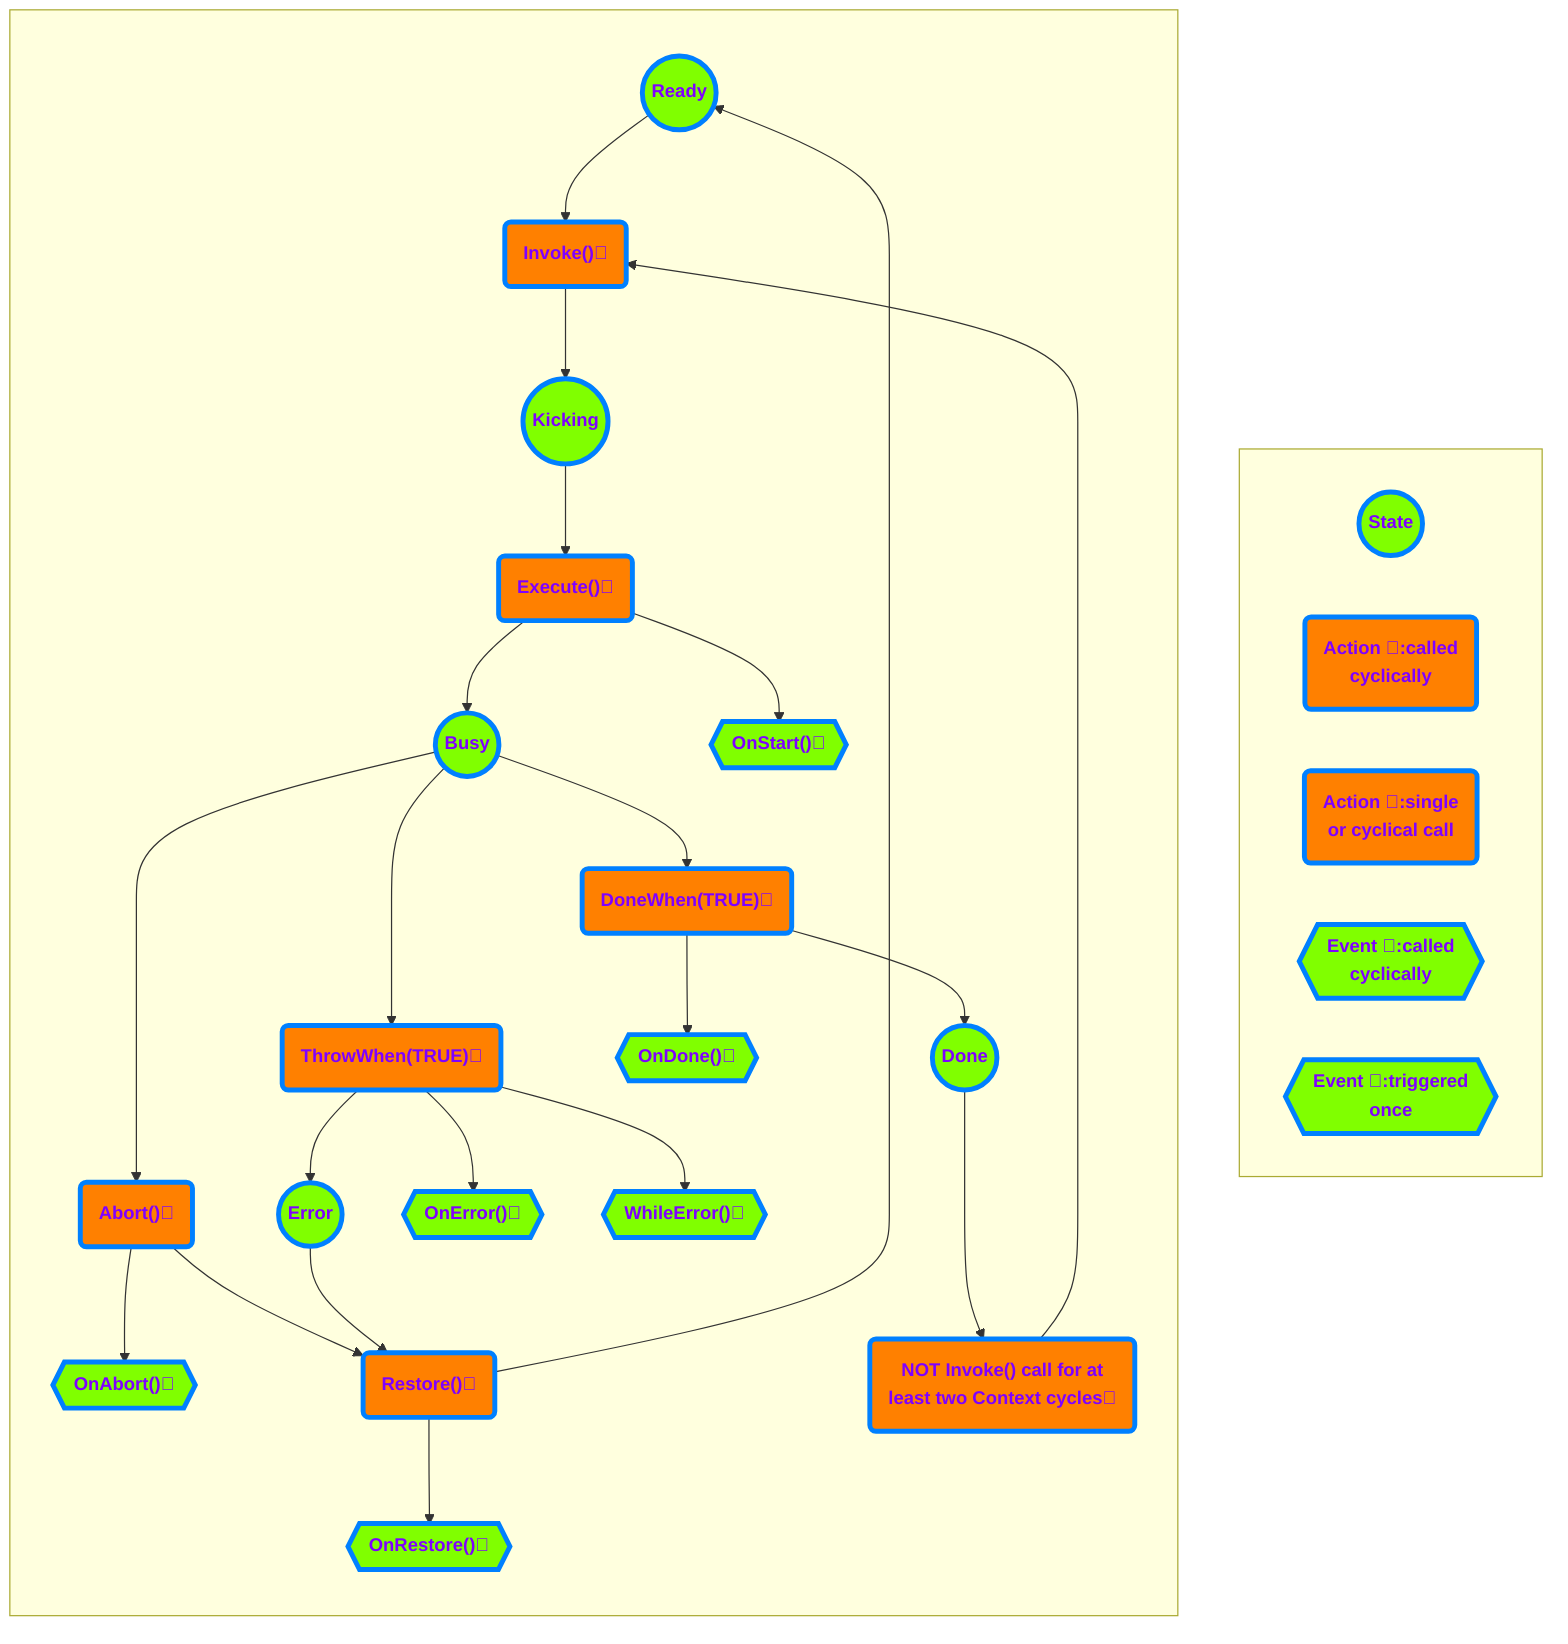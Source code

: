 flowchart TD
    classDef states fill:#80FF00,stroke:#0080FF,stroke-width:4px,color:#7F00FF,font-size:15px,font-weight:bold                                                      
    classDef actions fill:#ff8000,stroke:#0080ff,stroke-width:4px,color:#7F00FF,font-size:15px,font-weight:bold                                                      
    classDef events fill:#80FF00,stroke:#0080ff,stroke-width:4px,color:#7F00FF,font-size:15px,font-weight:bold                                                      

    s1((Ready)):::states
    s2((Kicking)):::states
    s3((Busy)):::states
    s4((Done)):::states
    s5((Error)):::states
    a1("Invoke()#128258;"):::actions
    a2("Execute()#128260;"):::actions
    a3("DoneWhen(TRUE)#128258;"):::actions
    a4("ThrowWhen(TRUE)#128258;"):::actions
    a5("NOT Invoke() call for at<br>least two Context cycles#128260;"):::actions
    a6("Restore()#128258;"):::actions
    a7("Abort()#128258;"):::actions
    e1{{"OnStart()#128258;"}}:::events
    e2{{"OnError()#128258;"}}:::events
    e3{{"WhileError()#128260;"}}:::events
    e4{{"OnDone()#128258;"}}:::events
    e5{{"OnAbort()#128258;"}}:::events
    e6{{"OnRestore()#128258;"}}:::events
    
    subgraph legend[" "]
        direction LR
        s((State)):::states
        ac("Action #128260;:called<br>cyclically"):::actions
        as("Action #128258;:single<br>or cyclical call "):::actions
        ec{{"Event #128260;:called<br>cyclically"}}:::events
        es{{"Event #128258;:triggered<br>once "}}:::events
    end
    
    subgraph chart[" "]
        direction TB
        s1
        s1-->a1
        a1-->s2
        s2-->a2
        s3-->a3
        s3-->a7
        a7-->e5
        a7-->a6
        a3-->s4
        s4--->a5
        a5-->a1
        a2-->s3
        s3--->a4
        a4-->s5
        s5-->a6
        a6-->e6
        a2-->e1
        a4-->e2
        a4-->e3
        a3-->e4
        a6-->s1
    end